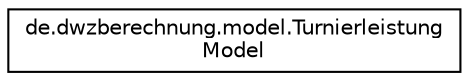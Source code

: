 digraph "Grafische Darstellung der Klassenhierarchie"
{
  edge [fontname="Helvetica",fontsize="10",labelfontname="Helvetica",labelfontsize="10"];
  node [fontname="Helvetica",fontsize="10",shape=record];
  rankdir="LR";
  Node1 [label="de.dwzberechnung.model.Turnierleistung\lModel",height=0.2,width=0.4,color="black", fillcolor="white", style="filled",URL="$classde_1_1dwzberechnung_1_1model_1_1_turnierleistung_model.html"];
}
